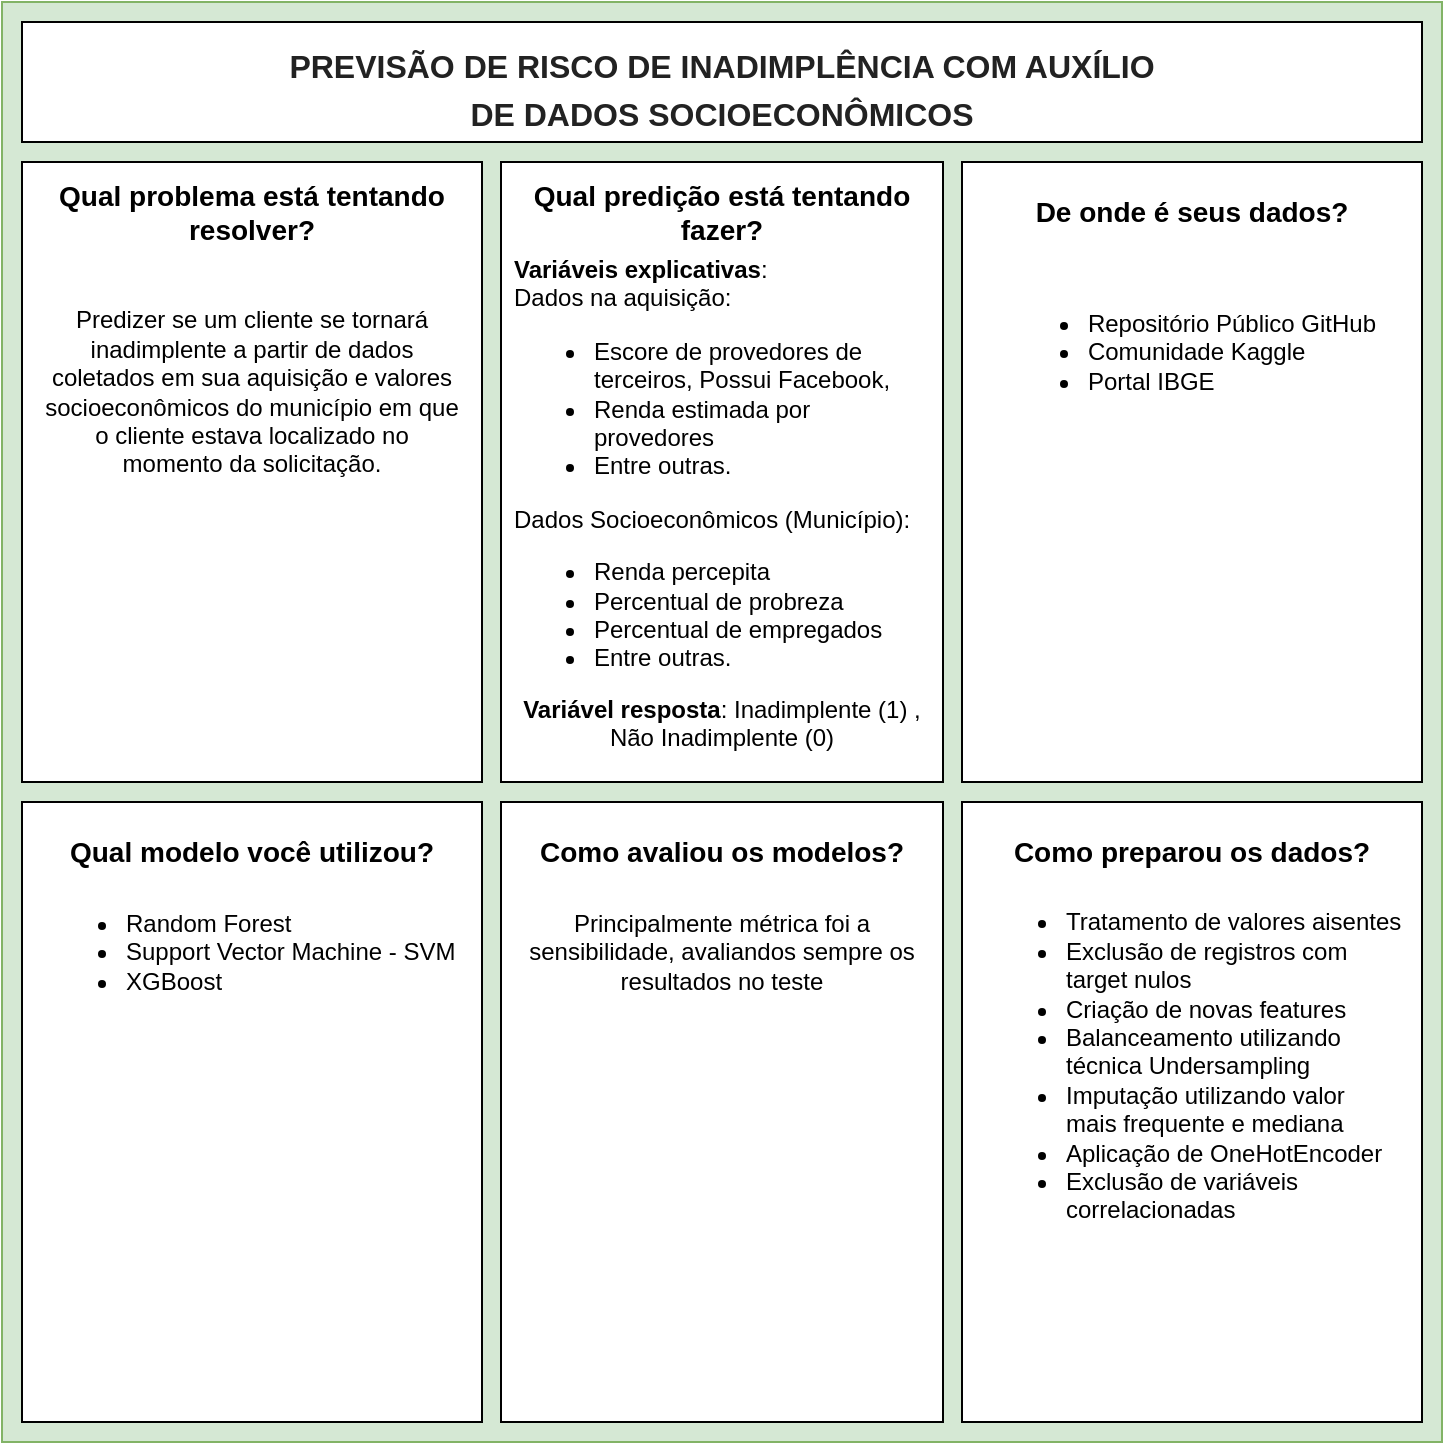<mxfile version="17.4.5" type="device" pages="2"><diagram id="bGHCzCLG9D5tj265kvSv" name="Page-1"><mxGraphModel dx="3555" dy="1823" grid="1" gridSize="10" guides="1" tooltips="1" connect="1" arrows="1" fold="1" page="1" pageScale="1" pageWidth="827" pageHeight="1169" math="0" shadow="0"><root><mxCell id="0"/><mxCell id="1" parent="0"/><mxCell id="rDSyJtg-n9TWRkV0MDTn-1" value="" style="whiteSpace=wrap;html=1;aspect=fixed;fillColor=#d5e8d4;strokeColor=#82b366;" parent="1" vertex="1"><mxGeometry x="40" y="130" width="720" height="720" as="geometry"/></mxCell><mxCell id="rDSyJtg-n9TWRkV0MDTn-2" value="" style="rounded=0;whiteSpace=wrap;html=1;" parent="1" vertex="1"><mxGeometry x="50" y="210" width="230" height="310" as="geometry"/></mxCell><mxCell id="rDSyJtg-n9TWRkV0MDTn-3" value="" style="rounded=0;whiteSpace=wrap;html=1;" parent="1" vertex="1"><mxGeometry x="289.5" y="210" width="221" height="310" as="geometry"/></mxCell><mxCell id="rDSyJtg-n9TWRkV0MDTn-4" value="" style="rounded=0;whiteSpace=wrap;html=1;" parent="1" vertex="1"><mxGeometry x="520" y="210" width="230" height="310" as="geometry"/></mxCell><mxCell id="rDSyJtg-n9TWRkV0MDTn-5" value="" style="rounded=0;whiteSpace=wrap;html=1;" parent="1" vertex="1"><mxGeometry x="50" y="530" width="230" height="310" as="geometry"/></mxCell><mxCell id="rDSyJtg-n9TWRkV0MDTn-6" value="" style="rounded=0;whiteSpace=wrap;html=1;" parent="1" vertex="1"><mxGeometry x="289.5" y="530" width="221" height="310" as="geometry"/></mxCell><mxCell id="rDSyJtg-n9TWRkV0MDTn-7" value="" style="rounded=0;whiteSpace=wrap;html=1;" parent="1" vertex="1"><mxGeometry x="520" y="530" width="230" height="310" as="geometry"/></mxCell><mxCell id="rDSyJtg-n9TWRkV0MDTn-8" value="" style="rounded=0;whiteSpace=wrap;html=1;" parent="1" vertex="1"><mxGeometry x="50" y="140" width="700" height="60" as="geometry"/></mxCell><mxCell id="rDSyJtg-n9TWRkV0MDTn-9" value="&lt;b style=&quot;font-size: 14px;&quot;&gt;Qual problema está tentando resolver?&lt;/b&gt;" style="text;html=1;strokeColor=none;fillColor=none;align=center;verticalAlign=middle;whiteSpace=wrap;rounded=0;fontSize=14;" parent="1" vertex="1"><mxGeometry x="60" y="220" width="210" height="30" as="geometry"/></mxCell><mxCell id="rDSyJtg-n9TWRkV0MDTn-12" value="&lt;font style=&quot;font-size: 12px;&quot;&gt;Predizer se um cliente se tornará inadimplente a partir de dados coletados em sua aquisição e valores socioeconômicos do município em que o cliente estava localizado no momento da solicitação.&lt;/font&gt;" style="text;html=1;strokeColor=none;fillColor=none;align=center;verticalAlign=middle;whiteSpace=wrap;rounded=0;fontSize=12;" parent="1" vertex="1"><mxGeometry x="60" y="270" width="210" height="110" as="geometry"/></mxCell><mxCell id="rDSyJtg-n9TWRkV0MDTn-13" value="&lt;p class=&quot;MsoNormal&quot; align=&quot;center&quot; style=&quot;margin-bottom: 0.0pt ; line-height: 150%&quot;&gt;&lt;b&gt;&lt;span style=&quot;font-size: 12.0pt ; line-height: 150% ; font-family: &amp;#34;arial&amp;#34; , &amp;#34;sans-serif&amp;#34; ; color: #222222 ; background: white&quot;&gt;PREVISÃO DE RISCO DE INADIMPLÊNCIA COM AUXÍLIO&lt;br/&gt;DE DADOS SOCIOECONÔMICOS&lt;/span&gt;&lt;/b&gt;&lt;span style=&quot;font-size: 12.0pt ; line-height: 150% ; font-family: &amp;#34;arial&amp;#34; , &amp;#34;sans-serif&amp;#34; ; color: #222222 ; background: white&quot;&gt;&lt;/span&gt;&lt;/p&gt;" style="text;html=1;strokeColor=none;fillColor=none;align=center;verticalAlign=middle;whiteSpace=wrap;rounded=0;" parent="1" vertex="1"><mxGeometry x="60" y="150" width="680" height="35" as="geometry"/></mxCell><mxCell id="rDSyJtg-n9TWRkV0MDTn-14" value="&lt;b style=&quot;font-size: 14px;&quot;&gt;Qual predição está tentando fazer?&lt;/b&gt;" style="text;html=1;strokeColor=none;fillColor=none;align=center;verticalAlign=middle;whiteSpace=wrap;rounded=0;fontSize=14;" parent="1" vertex="1"><mxGeometry x="295" y="220" width="210" height="30" as="geometry"/></mxCell><mxCell id="rDSyJtg-n9TWRkV0MDTn-15" value="&lt;div style=&quot;text-align: left&quot;&gt;&lt;b&gt;Variáveis explicativas&lt;/b&gt;&lt;span&gt;:&lt;/span&gt;&lt;/div&gt;&lt;div style=&quot;text-align: left&quot;&gt;&lt;span&gt;Dados na aquisição:&lt;/span&gt;&lt;/div&gt;&lt;ul&gt;&lt;li style=&quot;text-align: left&quot;&gt;Escore de provedores de terceiros, Possui Facebook, &lt;/li&gt;&lt;li style=&quot;text-align: left&quot;&gt;Renda estimada por provedores &lt;/li&gt;&lt;li style=&quot;text-align: left&quot;&gt;Entre outras.&lt;/li&gt;&lt;/ul&gt;&lt;div style=&quot;text-align: left&quot;&gt;&lt;span&gt;Dados Socioeconômicos (Município):&amp;nbsp;&lt;/span&gt;&lt;/div&gt;&lt;div style=&quot;text-align: left&quot;&gt;&lt;ul&gt;&lt;li&gt;Renda percepita&amp;nbsp;&lt;/li&gt;&lt;li&gt;Percentual de probreza&lt;/li&gt;&lt;li&gt;Percentual de empregados&lt;/li&gt;&lt;li&gt;Entre outras.&lt;/li&gt;&lt;/ul&gt;&lt;/div&gt;" style="text;html=1;strokeColor=none;fillColor=none;align=center;verticalAlign=top;whiteSpace=wrap;rounded=0;" parent="1" vertex="1"><mxGeometry x="295" y="250" width="210" height="200" as="geometry"/></mxCell><mxCell id="rDSyJtg-n9TWRkV0MDTn-16" value="&lt;b&gt;Variável resposta&lt;/b&gt;: Inadimplente (1) , Não Inadimplente (0)" style="text;html=1;strokeColor=none;fillColor=none;align=center;verticalAlign=top;whiteSpace=wrap;rounded=0;" parent="1" vertex="1"><mxGeometry x="295" y="470" width="210" height="40" as="geometry"/></mxCell><mxCell id="rDSyJtg-n9TWRkV0MDTn-18" value="&lt;b style=&quot;font-size: 14px;&quot;&gt;De onde é seus dados?&lt;/b&gt;" style="text;html=1;strokeColor=none;fillColor=none;align=center;verticalAlign=middle;whiteSpace=wrap;rounded=0;fontSize=14;" parent="1" vertex="1"><mxGeometry x="530" y="220" width="210" height="30" as="geometry"/></mxCell><mxCell id="rDSyJtg-n9TWRkV0MDTn-19" value="&lt;ul&gt;&lt;li&gt;Repositório Público GitHub&lt;/li&gt;&lt;li style=&quot;text-align: left&quot;&gt;Comunidade Kaggle&lt;/li&gt;&lt;li style=&quot;text-align: left&quot;&gt;Portal IBGE&lt;/li&gt;&lt;/ul&gt;" style="text;html=1;strokeColor=none;fillColor=none;align=center;verticalAlign=middle;whiteSpace=wrap;rounded=0;" parent="1" vertex="1"><mxGeometry x="530" y="270" width="210" height="70" as="geometry"/></mxCell><mxCell id="rDSyJtg-n9TWRkV0MDTn-20" value="&lt;b style=&quot;font-size: 14px;&quot;&gt;Qual modelo você utilizou?&lt;/b&gt;" style="text;html=1;strokeColor=none;fillColor=none;align=center;verticalAlign=middle;whiteSpace=wrap;rounded=0;fontSize=14;" parent="1" vertex="1"><mxGeometry x="60" y="540" width="210" height="30" as="geometry"/></mxCell><mxCell id="rDSyJtg-n9TWRkV0MDTn-21" value="&lt;ul&gt;&lt;li&gt;Random Forest&lt;/li&gt;&lt;li&gt;Support Vector Machine - SVM&lt;/li&gt;&lt;li&gt;XGBoost&lt;/li&gt;&lt;/ul&gt;" style="text;html=1;strokeColor=none;fillColor=none;align=left;verticalAlign=middle;whiteSpace=wrap;rounded=0;" parent="1" vertex="1"><mxGeometry x="60" y="570" width="210" height="70" as="geometry"/></mxCell><mxCell id="rDSyJtg-n9TWRkV0MDTn-22" value="&lt;b style=&quot;font-size: 14px;&quot;&gt;Como avaliou os modelos?&lt;/b&gt;" style="text;html=1;strokeColor=none;fillColor=none;align=center;verticalAlign=middle;whiteSpace=wrap;rounded=0;fontSize=14;" parent="1" vertex="1"><mxGeometry x="295" y="540" width="210" height="30" as="geometry"/></mxCell><mxCell id="rDSyJtg-n9TWRkV0MDTn-23" value="Principalmente métrica foi a sensibilidade, avaliandos sempre os resultados no teste" style="text;html=1;strokeColor=none;fillColor=none;align=center;verticalAlign=middle;whiteSpace=wrap;rounded=0;" parent="1" vertex="1"><mxGeometry x="295" y="570" width="210" height="70" as="geometry"/></mxCell><mxCell id="rDSyJtg-n9TWRkV0MDTn-24" value="&lt;b style=&quot;font-size: 14px;&quot;&gt;Como preparou os dados?&lt;/b&gt;" style="text;html=1;strokeColor=none;fillColor=none;align=center;verticalAlign=middle;whiteSpace=wrap;rounded=0;fontSize=14;" parent="1" vertex="1"><mxGeometry x="530" y="540" width="210" height="30" as="geometry"/></mxCell><mxCell id="rDSyJtg-n9TWRkV0MDTn-25" value="&lt;br&gt;&lt;ul&gt;&lt;li&gt;Tratamento de valores aisentes&lt;/li&gt;&lt;li&gt;Exclusão de registros com target nulos&lt;/li&gt;&lt;li&gt;Criação de novas features&lt;/li&gt;&lt;li&gt;Balanceamento utilizando técnica Undersampling&lt;/li&gt;&lt;li&gt;Imputação utilizando valor mais frequente e mediana&lt;/li&gt;&lt;li&gt;Aplicação de OneHotEncoder&lt;/li&gt;&lt;li&gt;Exclusão de variáveis correlacionadas&lt;/li&gt;&lt;/ul&gt;" style="text;html=1;strokeColor=none;fillColor=none;align=left;verticalAlign=top;whiteSpace=wrap;rounded=0;" parent="1" vertex="1"><mxGeometry x="530" y="550" width="210" height="220" as="geometry"/></mxCell></root></mxGraphModel></diagram><diagram id="bpa5KVr8B0k7FRTJp7rP" name="Page-2"><mxGraphModel dx="1497" dy="767" grid="1" gridSize="10" guides="1" tooltips="1" connect="1" arrows="1" fold="1" page="1" pageScale="1" pageWidth="827" pageHeight="1169" math="0" shadow="0"><root><mxCell id="0"/><mxCell id="1" parent="0"/><mxCell id="1D_WYfUlRsBhB4bzsOSj-35" value="" style="rounded=1;whiteSpace=wrap;html=1;fontSize=13;arcSize=5;fillColor=#d5e8d4;strokeColor=#82b366;gradientColor=#97d077;" vertex="1" parent="1"><mxGeometry x="400" y="790" width="340" height="290" as="geometry"/></mxCell><mxCell id="1D_WYfUlRsBhB4bzsOSj-34" value="" style="rounded=1;whiteSpace=wrap;html=1;fontSize=13;arcSize=5;fillColor=#d5e8d4;strokeColor=#82b366;gradientColor=#97d077;" vertex="1" parent="1"><mxGeometry x="50" y="790" width="340" height="290" as="geometry"/></mxCell><mxCell id="1D_WYfUlRsBhB4bzsOSj-32" value="" style="rounded=1;whiteSpace=wrap;html=1;fontSize=13;arcSize=5;fillColor=#d5e8d4;strokeColor=#82b366;gradientColor=#97d077;" vertex="1" parent="1"><mxGeometry x="400" y="500" width="340" height="280" as="geometry"/></mxCell><mxCell id="1D_WYfUlRsBhB4bzsOSj-33" value="" style="rounded=1;whiteSpace=wrap;html=1;fontSize=13;arcSize=5;fillColor=#d5e8d4;strokeColor=#82b366;gradientColor=#97d077;" vertex="1" parent="1"><mxGeometry x="50" y="500" width="340" height="280" as="geometry"/></mxCell><mxCell id="1D_WYfUlRsBhB4bzsOSj-31" value="" style="rounded=1;whiteSpace=wrap;html=1;fontSize=13;arcSize=5;fillColor=#d5e8d4;strokeColor=#82b366;gradientColor=#97d077;" vertex="1" parent="1"><mxGeometry x="400" y="210" width="340" height="280" as="geometry"/></mxCell><mxCell id="1D_WYfUlRsBhB4bzsOSj-29" value="" style="rounded=1;whiteSpace=wrap;html=1;fontSize=13;arcSize=5;fillColor=#d5e8d4;strokeColor=#82b366;gradientColor=#97d077;" vertex="1" parent="1"><mxGeometry x="50" y="210" width="340" height="280" as="geometry"/></mxCell><mxCell id="1D_WYfUlRsBhB4bzsOSj-8" value="" style="rounded=0;whiteSpace=wrap;html=1;fillColor=#fff2cc;strokeColor=#d6b656;gradientColor=#ffd966;" vertex="1" parent="1"><mxGeometry x="50" y="140" width="690" height="60" as="geometry"/></mxCell><mxCell id="1D_WYfUlRsBhB4bzsOSj-9" value="&lt;b style=&quot;font-size: 14px&quot;&gt;1. Problema a se resolver&lt;/b&gt;" style="text;html=1;strokeColor=none;fillColor=none;align=center;verticalAlign=middle;whiteSpace=wrap;rounded=0;fontSize=14;" vertex="1" parent="1"><mxGeometry x="72.5" y="225" width="280" height="20" as="geometry"/></mxCell><mxCell id="1D_WYfUlRsBhB4bzsOSj-10" value="&lt;font style=&quot;font-size: 13px&quot;&gt;&lt;span style=&quot;white-space: pre&quot;&gt;&#9;&lt;/span&gt;O objetivo do modelo é predizer se um cliente se tornará inadimplente a partir de dados coletados em sua aquisição e valores socioeconômicos do município em que este estava localizado no momento da solicitação.&lt;/font&gt;" style="text;html=1;strokeColor=none;fillColor=none;align=left;verticalAlign=middle;whiteSpace=wrap;rounded=0;fontSize=13;" vertex="1" parent="1"><mxGeometry x="67.5" y="260" width="295" height="130" as="geometry"/></mxCell><mxCell id="1D_WYfUlRsBhB4bzsOSj-13" value="&lt;div style=&quot;text-align: left&quot;&gt;&lt;b&gt;Variáveis explicativas&lt;/b&gt;&lt;span&gt;:&lt;/span&gt;&lt;/div&gt;&lt;div style=&quot;text-align: left&quot;&gt;&lt;span&gt;Dados na aquisição:&lt;/span&gt;&lt;/div&gt;&lt;ul&gt;&lt;li style=&quot;text-align: left&quot;&gt;Escore de provedores de terceiros, Possui Facebook, &lt;/li&gt;&lt;li style=&quot;text-align: left&quot;&gt;Renda estimada por provedores &lt;/li&gt;&lt;li style=&quot;text-align: left&quot;&gt;Entre outras.&lt;/li&gt;&lt;/ul&gt;&lt;div style=&quot;text-align: left&quot;&gt;&lt;span&gt;Dados Socioeconômicos (Município):&amp;nbsp;&lt;/span&gt;&lt;/div&gt;&lt;div style=&quot;text-align: left&quot;&gt;&lt;ul&gt;&lt;li&gt;Renda percepita&amp;nbsp;&lt;/li&gt;&lt;li&gt;Percentual de probreza&lt;/li&gt;&lt;li&gt;Percentual de empregados&lt;/li&gt;&lt;li&gt;Entre outras.&lt;/li&gt;&lt;/ul&gt;&lt;div&gt;&lt;b style=&quot;text-align: center&quot;&gt;Variável resposta&lt;/b&gt;&lt;span style=&quot;text-align: center&quot;&gt;: Inadimplente (1) , Não Inadimplente (0)&lt;/span&gt;&lt;br&gt;&lt;/div&gt;&lt;/div&gt;" style="text;html=1;strokeColor=none;fillColor=none;align=center;verticalAlign=top;whiteSpace=wrap;rounded=0;" vertex="1" parent="1"><mxGeometry x="410" y="240" width="320" height="230" as="geometry"/></mxCell><mxCell id="1D_WYfUlRsBhB4bzsOSj-15" value="&lt;b style=&quot;font-size: 14px&quot;&gt;3. Fonte dos dados&lt;/b&gt;" style="text;html=1;strokeColor=none;fillColor=none;align=center;verticalAlign=middle;whiteSpace=wrap;rounded=0;fontSize=14;" vertex="1" parent="1"><mxGeometry x="115" y="510" width="210" height="30" as="geometry"/></mxCell><mxCell id="1D_WYfUlRsBhB4bzsOSj-16" value="&lt;div&gt;&lt;br&gt;&lt;/div&gt;&lt;div&gt;&lt;span style=&quot;white-space: pre&quot;&gt;&#9;&lt;/span&gt;Um vez que o presente estudo é referente a um Data Challeng de 2018, encontrou-se os arquivos em repositório público no GitHub.&lt;br&gt;&lt;/div&gt;&lt;div&gt;&lt;br&gt;&lt;/div&gt;&lt;div&gt;&lt;span style=&quot;white-space: pre&quot;&gt;&#9;&lt;/span&gt;Outras fontes utilizadas agora como enriquecimento foram de dados socioeconômicos do IGBE disponibilizados na comunidade Kaggle.&lt;/div&gt;" style="text;html=1;strokeColor=none;fillColor=none;align=left;verticalAlign=top;whiteSpace=wrap;rounded=0;" vertex="1" parent="1"><mxGeometry x="63.75" y="560" width="312.5" height="200" as="geometry"/></mxCell><mxCell id="1D_WYfUlRsBhB4bzsOSj-17" value="&lt;b style=&quot;font-size: 14px&quot;&gt;4. Modelos utilizados&lt;/b&gt;" style="text;html=1;strokeColor=none;fillColor=none;align=center;verticalAlign=middle;whiteSpace=wrap;rounded=0;fontSize=14;" vertex="1" parent="1"><mxGeometry x="460" y="510" width="210" height="30" as="geometry"/></mxCell><mxCell id="1D_WYfUlRsBhB4bzsOSj-18" value="&lt;div&gt;&amp;nbsp;Optou-se por utilizar três modelos algoritimos de machine learning, foram eles:&lt;/div&gt;&lt;ul&gt;&lt;li&gt;&lt;span&gt;Random Forest&lt;/span&gt;&lt;br&gt;&lt;/li&gt;&lt;li&gt;Support Vector Machine - SVM&lt;/li&gt;&lt;li&gt;XGBoost&lt;/li&gt;&lt;/ul&gt;" style="text;html=1;strokeColor=none;fillColor=none;align=left;verticalAlign=top;whiteSpace=wrap;rounded=0;" vertex="1" parent="1"><mxGeometry x="440" y="570" width="260" height="130" as="geometry"/></mxCell><mxCell id="1D_WYfUlRsBhB4bzsOSj-19" value="&lt;b style=&quot;font-size: 14px&quot;&gt;5. Avaliação dos modelos e resultados&lt;/b&gt;" style="text;html=1;strokeColor=none;fillColor=none;align=center;verticalAlign=middle;whiteSpace=wrap;rounded=0;fontSize=14;" vertex="1" parent="1"><mxGeometry x="115" y="800" width="210" height="40" as="geometry"/></mxCell><mxCell id="1D_WYfUlRsBhB4bzsOSj-20" value="&lt;span style=&quot;white-space: pre&quot;&gt;&#9;&lt;/span&gt;A principal métrica utilizada neste estudo foi a sensibilidade, pois prevaleceu a intenção de acertar o máximo de clientes inadimplentes possíveis.&lt;br&gt;&lt;br&gt;&lt;span style=&quot;white-space: pre&quot;&gt;&#9;&lt;/span&gt;Utilizou-se técnicas de otimização de threshold para maximizar os valores de sensibilidade.&lt;br&gt;&lt;br&gt;&lt;span style=&quot;white-space: pre&quot;&gt;&#9;&lt;/span&gt;O melhor modelo apresentado obteve uma sensibilidade de 75%, sendo este o Randon Forest." style="text;html=1;strokeColor=none;fillColor=none;align=left;verticalAlign=top;whiteSpace=wrap;rounded=0;" vertex="1" parent="1"><mxGeometry x="72.5" y="850" width="307.5" height="180" as="geometry"/></mxCell><mxCell id="1D_WYfUlRsBhB4bzsOSj-21" value="&lt;b style=&quot;font-size: 14px&quot;&gt;6. Preparação dos dados utilizados nos modelos&lt;/b&gt;" style="text;html=1;strokeColor=none;fillColor=none;align=center;verticalAlign=middle;whiteSpace=wrap;rounded=0;fontSize=14;" vertex="1" parent="1"><mxGeometry x="460" y="800" width="210" height="30" as="geometry"/></mxCell><mxCell id="1D_WYfUlRsBhB4bzsOSj-12" value="&lt;b style=&quot;font-size: 14px&quot;&gt;2. Variáveis Utilizadas na solução&lt;/b&gt;" style="text;html=1;strokeColor=none;fillColor=none;align=center;verticalAlign=middle;whiteSpace=wrap;rounded=0;fontSize=14;" vertex="1" parent="1"><mxGeometry x="430" y="225" width="260" height="20" as="geometry"/></mxCell><mxCell id="1D_WYfUlRsBhB4bzsOSj-36" value="&lt;b style=&quot;font-size: 14px&quot;&gt;PREVISÃO DE RISCO DE INADIMPLÊNCIA COM AUXÍLIO DE DADOS SOCIOECONÔMICOS&lt;/b&gt;" style="text;html=1;strokeColor=none;fillColor=none;align=center;verticalAlign=middle;whiteSpace=wrap;rounded=0;fontSize=14;" vertex="1" parent="1"><mxGeometry x="100" y="150" width="620" height="40" as="geometry"/></mxCell><mxCell id="1D_WYfUlRsBhB4bzsOSj-38" value="&lt;span&gt;&#9;&lt;/span&gt;Para preparar a base de dados ajusta na modelagem as etapas abaixo em ordem foram executadas.&lt;br&gt;&lt;ol&gt;&lt;li&gt;Coleta das informações (Dados de Aquisição)&lt;/li&gt;&lt;li&gt;Enriquecimemnto com dados Socioeconômicos&lt;/li&gt;&lt;li&gt;&lt;span&gt;Exclusão de registros com target nulos&lt;/span&gt;&lt;br&gt;&lt;/li&gt;&lt;li&gt;Criação de novas features&lt;/li&gt;&lt;li&gt;Aplicação de OneHotEncoder&lt;/li&gt;&lt;li&gt;&lt;span&gt;Imputação utilizando valor mais frequente e mediana&lt;/span&gt;&lt;br&gt;&lt;/li&gt;&lt;li&gt;Exclusão de variáveis correlacionadas&lt;br&gt;&lt;/li&gt;&lt;li&gt;Divisão dos dados em 75% para treino e 25% para teste&lt;/li&gt;&lt;li&gt;Balanceamento utilizando técnica Undersampling na base de treino&lt;/li&gt;&lt;/ol&gt;" style="text;html=1;strokeColor=none;fillColor=none;align=left;verticalAlign=top;whiteSpace=wrap;rounded=0;" vertex="1" parent="1"><mxGeometry x="410" y="830" width="313.75" height="180" as="geometry"/></mxCell></root></mxGraphModel></diagram></mxfile>